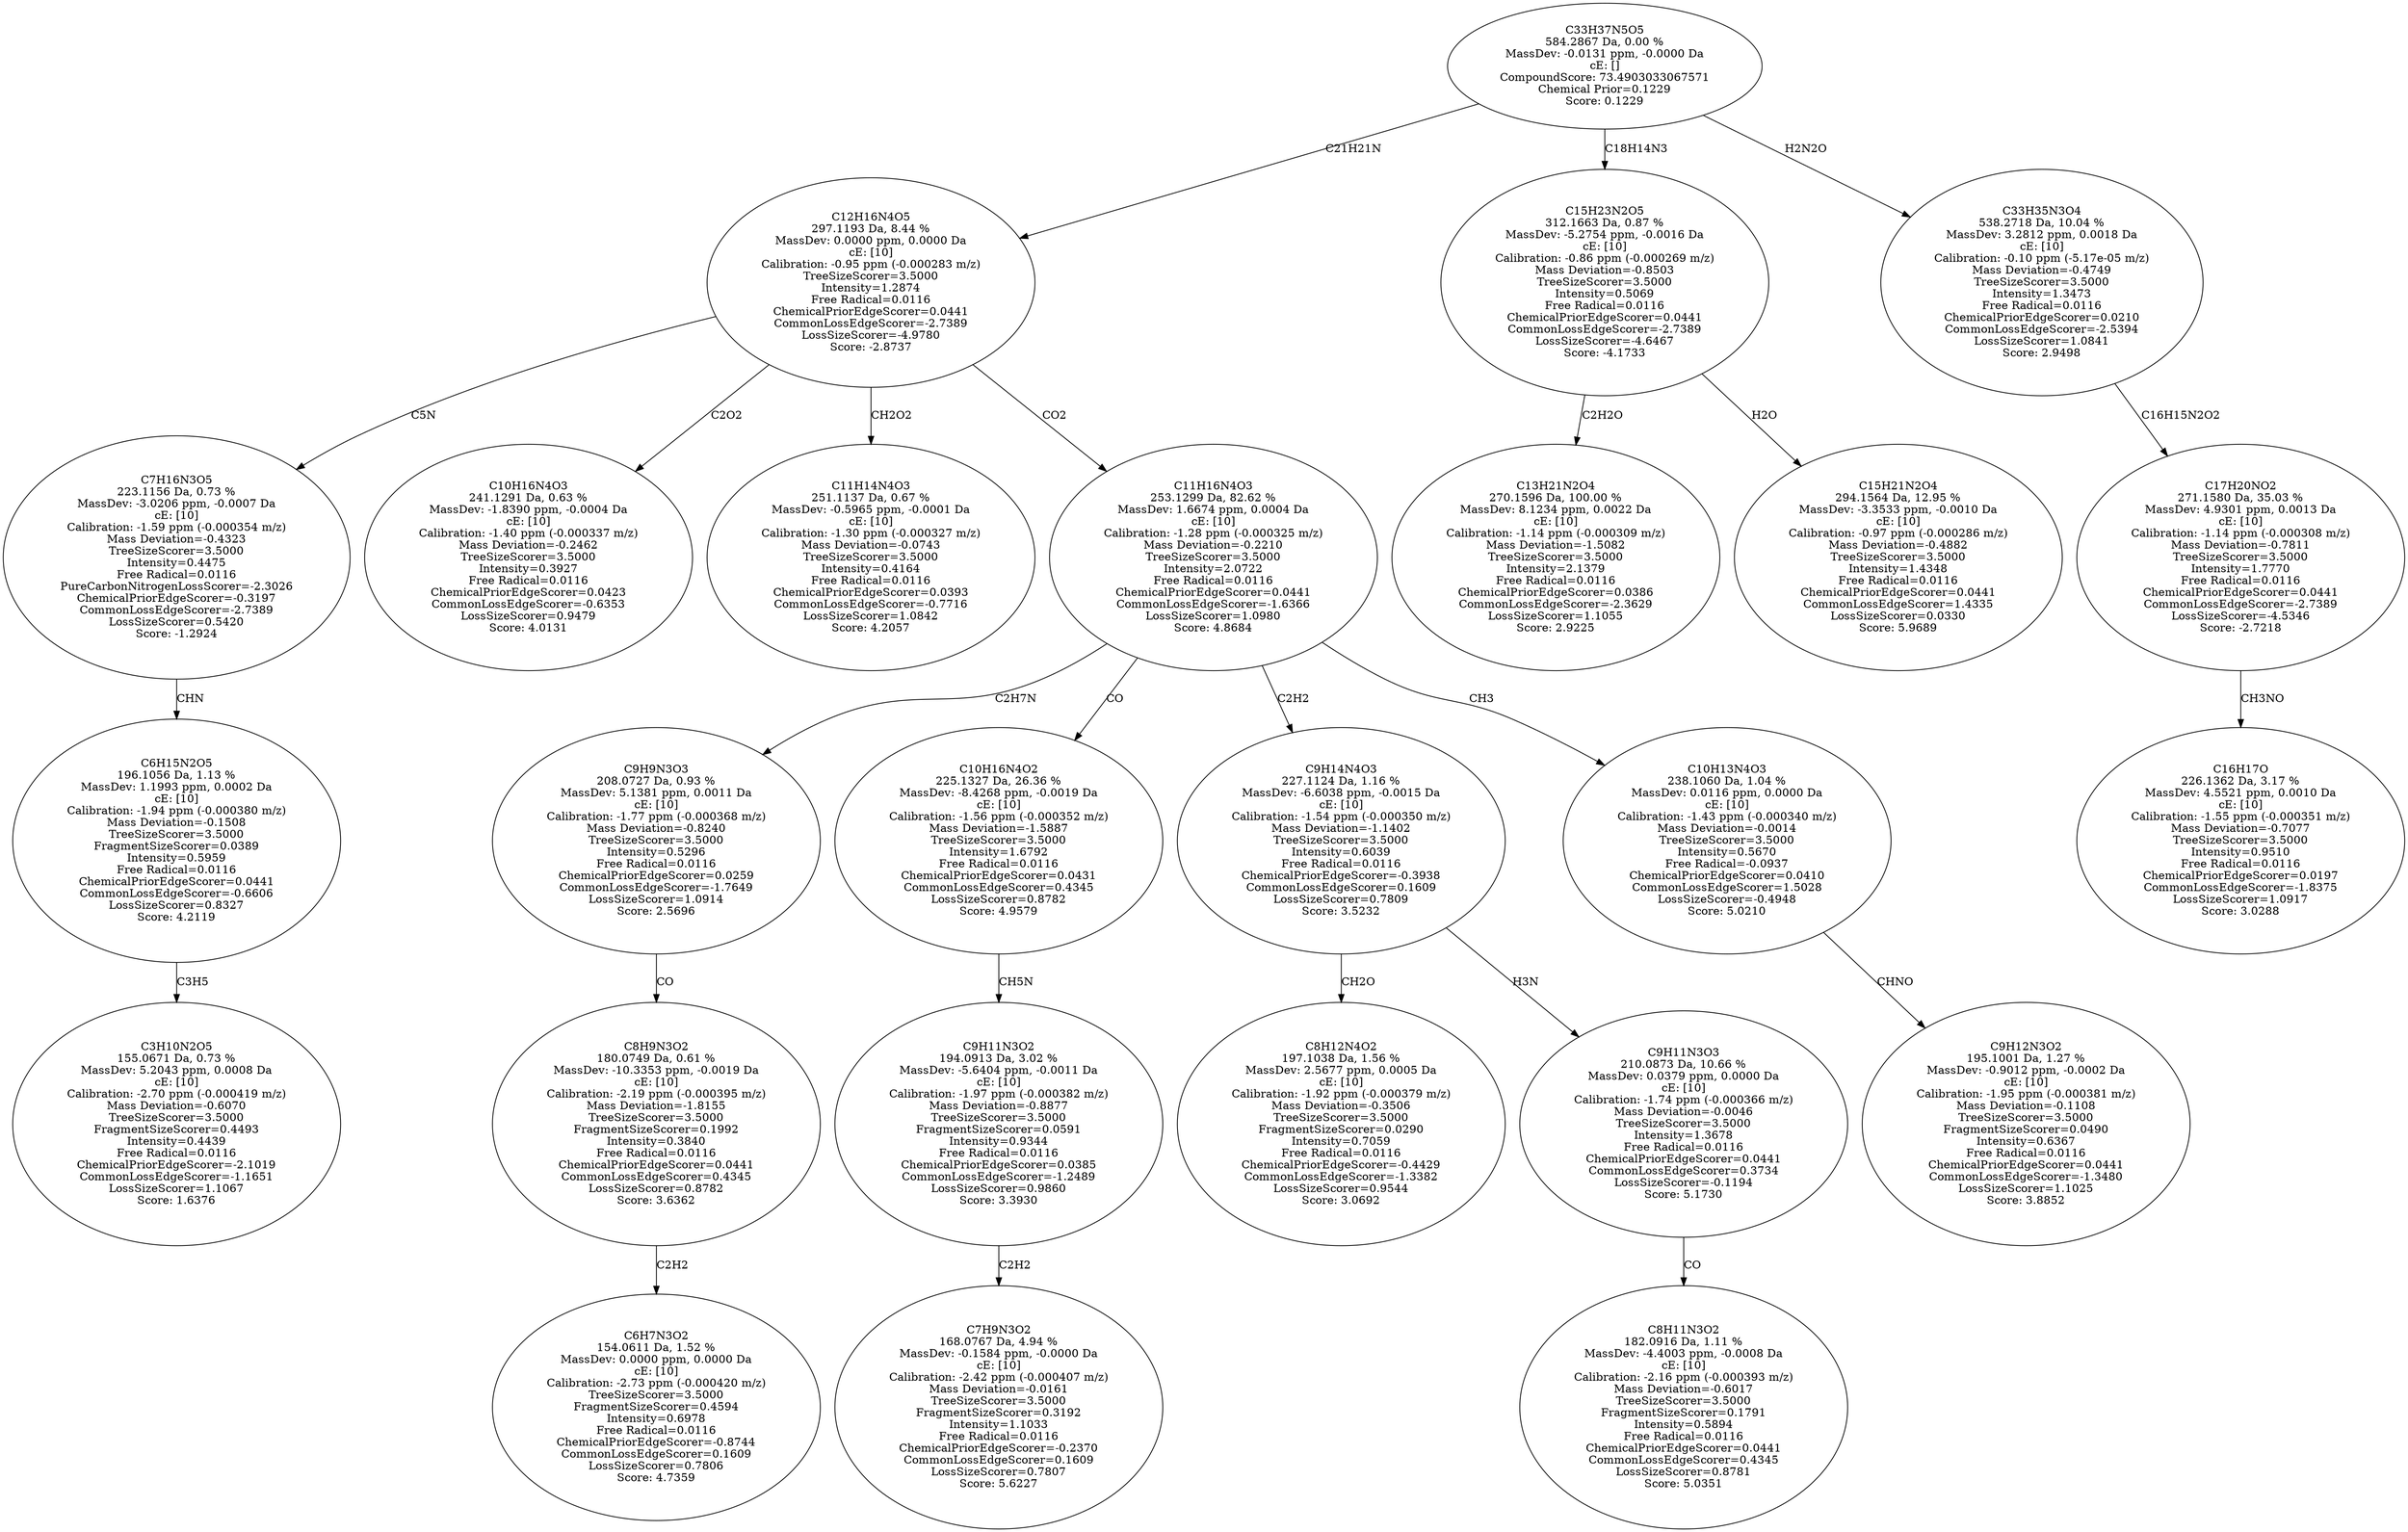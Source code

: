 strict digraph {
v1 [label="C3H10N2O5\n155.0671 Da, 0.73 %\nMassDev: 5.2043 ppm, 0.0008 Da\ncE: [10]\nCalibration: -2.70 ppm (-0.000419 m/z)\nMass Deviation=-0.6070\nTreeSizeScorer=3.5000\nFragmentSizeScorer=0.4493\nIntensity=0.4439\nFree Radical=0.0116\nChemicalPriorEdgeScorer=-2.1019\nCommonLossEdgeScorer=-1.1651\nLossSizeScorer=1.1067\nScore: 1.6376"];
v2 [label="C6H15N2O5\n196.1056 Da, 1.13 %\nMassDev: 1.1993 ppm, 0.0002 Da\ncE: [10]\nCalibration: -1.94 ppm (-0.000380 m/z)\nMass Deviation=-0.1508\nTreeSizeScorer=3.5000\nFragmentSizeScorer=0.0389\nIntensity=0.5959\nFree Radical=0.0116\nChemicalPriorEdgeScorer=0.0441\nCommonLossEdgeScorer=-0.6606\nLossSizeScorer=0.8327\nScore: 4.2119"];
v3 [label="C7H16N3O5\n223.1156 Da, 0.73 %\nMassDev: -3.0206 ppm, -0.0007 Da\ncE: [10]\nCalibration: -1.59 ppm (-0.000354 m/z)\nMass Deviation=-0.4323\nTreeSizeScorer=3.5000\nIntensity=0.4475\nFree Radical=0.0116\nPureCarbonNitrogenLossScorer=-2.3026\nChemicalPriorEdgeScorer=-0.3197\nCommonLossEdgeScorer=-2.7389\nLossSizeScorer=0.5420\nScore: -1.2924"];
v4 [label="C10H16N4O3\n241.1291 Da, 0.63 %\nMassDev: -1.8390 ppm, -0.0004 Da\ncE: [10]\nCalibration: -1.40 ppm (-0.000337 m/z)\nMass Deviation=-0.2462\nTreeSizeScorer=3.5000\nIntensity=0.3927\nFree Radical=0.0116\nChemicalPriorEdgeScorer=0.0423\nCommonLossEdgeScorer=-0.6353\nLossSizeScorer=0.9479\nScore: 4.0131"];
v5 [label="C11H14N4O3\n251.1137 Da, 0.67 %\nMassDev: -0.5965 ppm, -0.0001 Da\ncE: [10]\nCalibration: -1.30 ppm (-0.000327 m/z)\nMass Deviation=-0.0743\nTreeSizeScorer=3.5000\nIntensity=0.4164\nFree Radical=0.0116\nChemicalPriorEdgeScorer=0.0393\nCommonLossEdgeScorer=-0.7716\nLossSizeScorer=1.0842\nScore: 4.2057"];
v6 [label="C6H7N3O2\n154.0611 Da, 1.52 %\nMassDev: 0.0000 ppm, 0.0000 Da\ncE: [10]\nCalibration: -2.73 ppm (-0.000420 m/z)\nTreeSizeScorer=3.5000\nFragmentSizeScorer=0.4594\nIntensity=0.6978\nFree Radical=0.0116\nChemicalPriorEdgeScorer=-0.8744\nCommonLossEdgeScorer=0.1609\nLossSizeScorer=0.7806\nScore: 4.7359"];
v7 [label="C8H9N3O2\n180.0749 Da, 0.61 %\nMassDev: -10.3353 ppm, -0.0019 Da\ncE: [10]\nCalibration: -2.19 ppm (-0.000395 m/z)\nMass Deviation=-1.8155\nTreeSizeScorer=3.5000\nFragmentSizeScorer=0.1992\nIntensity=0.3840\nFree Radical=0.0116\nChemicalPriorEdgeScorer=0.0441\nCommonLossEdgeScorer=0.4345\nLossSizeScorer=0.8782\nScore: 3.6362"];
v8 [label="C9H9N3O3\n208.0727 Da, 0.93 %\nMassDev: 5.1381 ppm, 0.0011 Da\ncE: [10]\nCalibration: -1.77 ppm (-0.000368 m/z)\nMass Deviation=-0.8240\nTreeSizeScorer=3.5000\nIntensity=0.5296\nFree Radical=0.0116\nChemicalPriorEdgeScorer=0.0259\nCommonLossEdgeScorer=-1.7649\nLossSizeScorer=1.0914\nScore: 2.5696"];
v9 [label="C7H9N3O2\n168.0767 Da, 4.94 %\nMassDev: -0.1584 ppm, -0.0000 Da\ncE: [10]\nCalibration: -2.42 ppm (-0.000407 m/z)\nMass Deviation=-0.0161\nTreeSizeScorer=3.5000\nFragmentSizeScorer=0.3192\nIntensity=1.1033\nFree Radical=0.0116\nChemicalPriorEdgeScorer=-0.2370\nCommonLossEdgeScorer=0.1609\nLossSizeScorer=0.7807\nScore: 5.6227"];
v10 [label="C9H11N3O2\n194.0913 Da, 3.02 %\nMassDev: -5.6404 ppm, -0.0011 Da\ncE: [10]\nCalibration: -1.97 ppm (-0.000382 m/z)\nMass Deviation=-0.8877\nTreeSizeScorer=3.5000\nFragmentSizeScorer=0.0591\nIntensity=0.9344\nFree Radical=0.0116\nChemicalPriorEdgeScorer=0.0385\nCommonLossEdgeScorer=-1.2489\nLossSizeScorer=0.9860\nScore: 3.3930"];
v11 [label="C10H16N4O2\n225.1327 Da, 26.36 %\nMassDev: -8.4268 ppm, -0.0019 Da\ncE: [10]\nCalibration: -1.56 ppm (-0.000352 m/z)\nMass Deviation=-1.5887\nTreeSizeScorer=3.5000\nIntensity=1.6792\nFree Radical=0.0116\nChemicalPriorEdgeScorer=0.0431\nCommonLossEdgeScorer=0.4345\nLossSizeScorer=0.8782\nScore: 4.9579"];
v12 [label="C8H12N4O2\n197.1038 Da, 1.56 %\nMassDev: 2.5677 ppm, 0.0005 Da\ncE: [10]\nCalibration: -1.92 ppm (-0.000379 m/z)\nMass Deviation=-0.3506\nTreeSizeScorer=3.5000\nFragmentSizeScorer=0.0290\nIntensity=0.7059\nFree Radical=0.0116\nChemicalPriorEdgeScorer=-0.4429\nCommonLossEdgeScorer=-1.3382\nLossSizeScorer=0.9544\nScore: 3.0692"];
v13 [label="C8H11N3O2\n182.0916 Da, 1.11 %\nMassDev: -4.4003 ppm, -0.0008 Da\ncE: [10]\nCalibration: -2.16 ppm (-0.000393 m/z)\nMass Deviation=-0.6017\nTreeSizeScorer=3.5000\nFragmentSizeScorer=0.1791\nIntensity=0.5894\nFree Radical=0.0116\nChemicalPriorEdgeScorer=0.0441\nCommonLossEdgeScorer=0.4345\nLossSizeScorer=0.8781\nScore: 5.0351"];
v14 [label="C9H11N3O3\n210.0873 Da, 10.66 %\nMassDev: 0.0379 ppm, 0.0000 Da\ncE: [10]\nCalibration: -1.74 ppm (-0.000366 m/z)\nMass Deviation=-0.0046\nTreeSizeScorer=3.5000\nIntensity=1.3678\nFree Radical=0.0116\nChemicalPriorEdgeScorer=0.0441\nCommonLossEdgeScorer=0.3734\nLossSizeScorer=-0.1194\nScore: 5.1730"];
v15 [label="C9H14N4O3\n227.1124 Da, 1.16 %\nMassDev: -6.6038 ppm, -0.0015 Da\ncE: [10]\nCalibration: -1.54 ppm (-0.000350 m/z)\nMass Deviation=-1.1402\nTreeSizeScorer=3.5000\nIntensity=0.6039\nFree Radical=0.0116\nChemicalPriorEdgeScorer=-0.3938\nCommonLossEdgeScorer=0.1609\nLossSizeScorer=0.7809\nScore: 3.5232"];
v16 [label="C9H12N3O2\n195.1001 Da, 1.27 %\nMassDev: -0.9012 ppm, -0.0002 Da\ncE: [10]\nCalibration: -1.95 ppm (-0.000381 m/z)\nMass Deviation=-0.1108\nTreeSizeScorer=3.5000\nFragmentSizeScorer=0.0490\nIntensity=0.6367\nFree Radical=0.0116\nChemicalPriorEdgeScorer=0.0441\nCommonLossEdgeScorer=-1.3480\nLossSizeScorer=1.1025\nScore: 3.8852"];
v17 [label="C10H13N4O3\n238.1060 Da, 1.04 %\nMassDev: 0.0116 ppm, 0.0000 Da\ncE: [10]\nCalibration: -1.43 ppm (-0.000340 m/z)\nMass Deviation=-0.0014\nTreeSizeScorer=3.5000\nIntensity=0.5670\nFree Radical=-0.0937\nChemicalPriorEdgeScorer=0.0410\nCommonLossEdgeScorer=1.5028\nLossSizeScorer=-0.4948\nScore: 5.0210"];
v18 [label="C11H16N4O3\n253.1299 Da, 82.62 %\nMassDev: 1.6674 ppm, 0.0004 Da\ncE: [10]\nCalibration: -1.28 ppm (-0.000325 m/z)\nMass Deviation=-0.2210\nTreeSizeScorer=3.5000\nIntensity=2.0722\nFree Radical=0.0116\nChemicalPriorEdgeScorer=0.0441\nCommonLossEdgeScorer=-1.6366\nLossSizeScorer=1.0980\nScore: 4.8684"];
v19 [label="C12H16N4O5\n297.1193 Da, 8.44 %\nMassDev: 0.0000 ppm, 0.0000 Da\ncE: [10]\nCalibration: -0.95 ppm (-0.000283 m/z)\nTreeSizeScorer=3.5000\nIntensity=1.2874\nFree Radical=0.0116\nChemicalPriorEdgeScorer=0.0441\nCommonLossEdgeScorer=-2.7389\nLossSizeScorer=-4.9780\nScore: -2.8737"];
v20 [label="C13H21N2O4\n270.1596 Da, 100.00 %\nMassDev: 8.1234 ppm, 0.0022 Da\ncE: [10]\nCalibration: -1.14 ppm (-0.000309 m/z)\nMass Deviation=-1.5082\nTreeSizeScorer=3.5000\nIntensity=2.1379\nFree Radical=0.0116\nChemicalPriorEdgeScorer=0.0386\nCommonLossEdgeScorer=-2.3629\nLossSizeScorer=1.1055\nScore: 2.9225"];
v21 [label="C15H21N2O4\n294.1564 Da, 12.95 %\nMassDev: -3.3533 ppm, -0.0010 Da\ncE: [10]\nCalibration: -0.97 ppm (-0.000286 m/z)\nMass Deviation=-0.4882\nTreeSizeScorer=3.5000\nIntensity=1.4348\nFree Radical=0.0116\nChemicalPriorEdgeScorer=0.0441\nCommonLossEdgeScorer=1.4335\nLossSizeScorer=0.0330\nScore: 5.9689"];
v22 [label="C15H23N2O5\n312.1663 Da, 0.87 %\nMassDev: -5.2754 ppm, -0.0016 Da\ncE: [10]\nCalibration: -0.86 ppm (-0.000269 m/z)\nMass Deviation=-0.8503\nTreeSizeScorer=3.5000\nIntensity=0.5069\nFree Radical=0.0116\nChemicalPriorEdgeScorer=0.0441\nCommonLossEdgeScorer=-2.7389\nLossSizeScorer=-4.6467\nScore: -4.1733"];
v23 [label="C16H17O\n226.1362 Da, 3.17 %\nMassDev: 4.5521 ppm, 0.0010 Da\ncE: [10]\nCalibration: -1.55 ppm (-0.000351 m/z)\nMass Deviation=-0.7077\nTreeSizeScorer=3.5000\nIntensity=0.9510\nFree Radical=0.0116\nChemicalPriorEdgeScorer=0.0197\nCommonLossEdgeScorer=-1.8375\nLossSizeScorer=1.0917\nScore: 3.0288"];
v24 [label="C17H20NO2\n271.1580 Da, 35.03 %\nMassDev: 4.9301 ppm, 0.0013 Da\ncE: [10]\nCalibration: -1.14 ppm (-0.000308 m/z)\nMass Deviation=-0.7811\nTreeSizeScorer=3.5000\nIntensity=1.7770\nFree Radical=0.0116\nChemicalPriorEdgeScorer=0.0441\nCommonLossEdgeScorer=-2.7389\nLossSizeScorer=-4.5346\nScore: -2.7218"];
v25 [label="C33H35N3O4\n538.2718 Da, 10.04 %\nMassDev: 3.2812 ppm, 0.0018 Da\ncE: [10]\nCalibration: -0.10 ppm (-5.17e-05 m/z)\nMass Deviation=-0.4749\nTreeSizeScorer=3.5000\nIntensity=1.3473\nFree Radical=0.0116\nChemicalPriorEdgeScorer=0.0210\nCommonLossEdgeScorer=-2.5394\nLossSizeScorer=1.0841\nScore: 2.9498"];
v26 [label="C33H37N5O5\n584.2867 Da, 0.00 %\nMassDev: -0.0131 ppm, -0.0000 Da\ncE: []\nCompoundScore: 73.4903033067571\nChemical Prior=0.1229\nScore: 0.1229"];
v2 -> v1 [label="C3H5"];
v3 -> v2 [label="CHN"];
v19 -> v3 [label="C5N"];
v19 -> v4 [label="C2O2"];
v19 -> v5 [label="CH2O2"];
v7 -> v6 [label="C2H2"];
v8 -> v7 [label="CO"];
v18 -> v8 [label="C2H7N"];
v10 -> v9 [label="C2H2"];
v11 -> v10 [label="CH5N"];
v18 -> v11 [label="CO"];
v15 -> v12 [label="CH2O"];
v14 -> v13 [label="CO"];
v15 -> v14 [label="H3N"];
v18 -> v15 [label="C2H2"];
v17 -> v16 [label="CHNO"];
v18 -> v17 [label="CH3"];
v19 -> v18 [label="CO2"];
v26 -> v19 [label="C21H21N"];
v22 -> v20 [label="C2H2O"];
v22 -> v21 [label="H2O"];
v26 -> v22 [label="C18H14N3"];
v24 -> v23 [label="CH3NO"];
v25 -> v24 [label="C16H15N2O2"];
v26 -> v25 [label="H2N2O"];
}